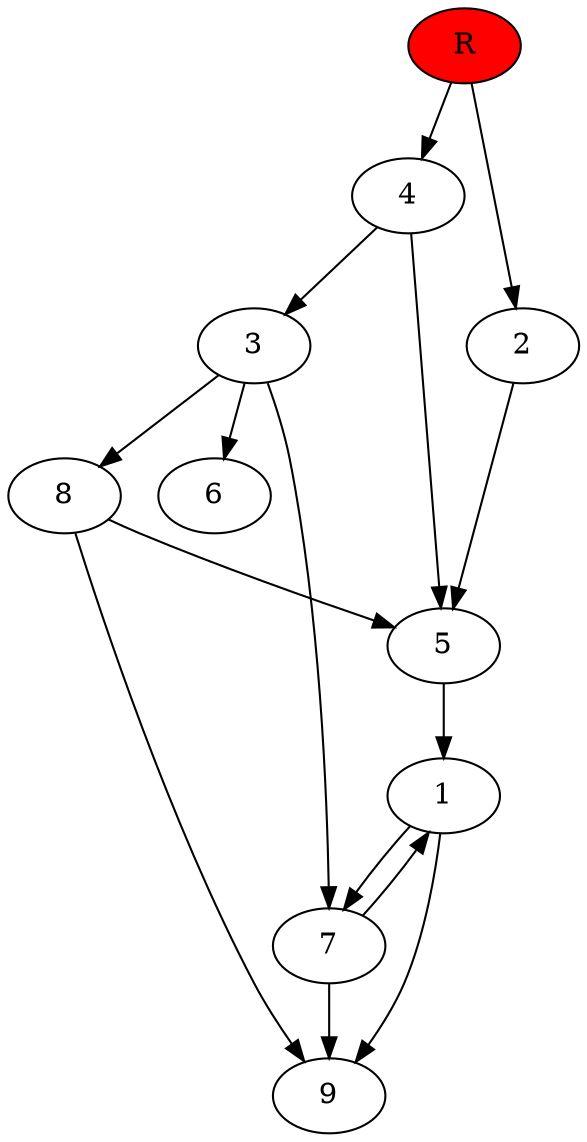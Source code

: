 digraph prb23985 {
	1
	2
	3
	4
	5
	6
	7
	8
	R [fillcolor="#ff0000" style=filled]
	1 -> 7
	1 -> 9
	2 -> 5
	3 -> 6
	3 -> 7
	3 -> 8
	4 -> 3
	4 -> 5
	5 -> 1
	7 -> 1
	7 -> 9
	8 -> 5
	8 -> 9
	R -> 2
	R -> 4
}
